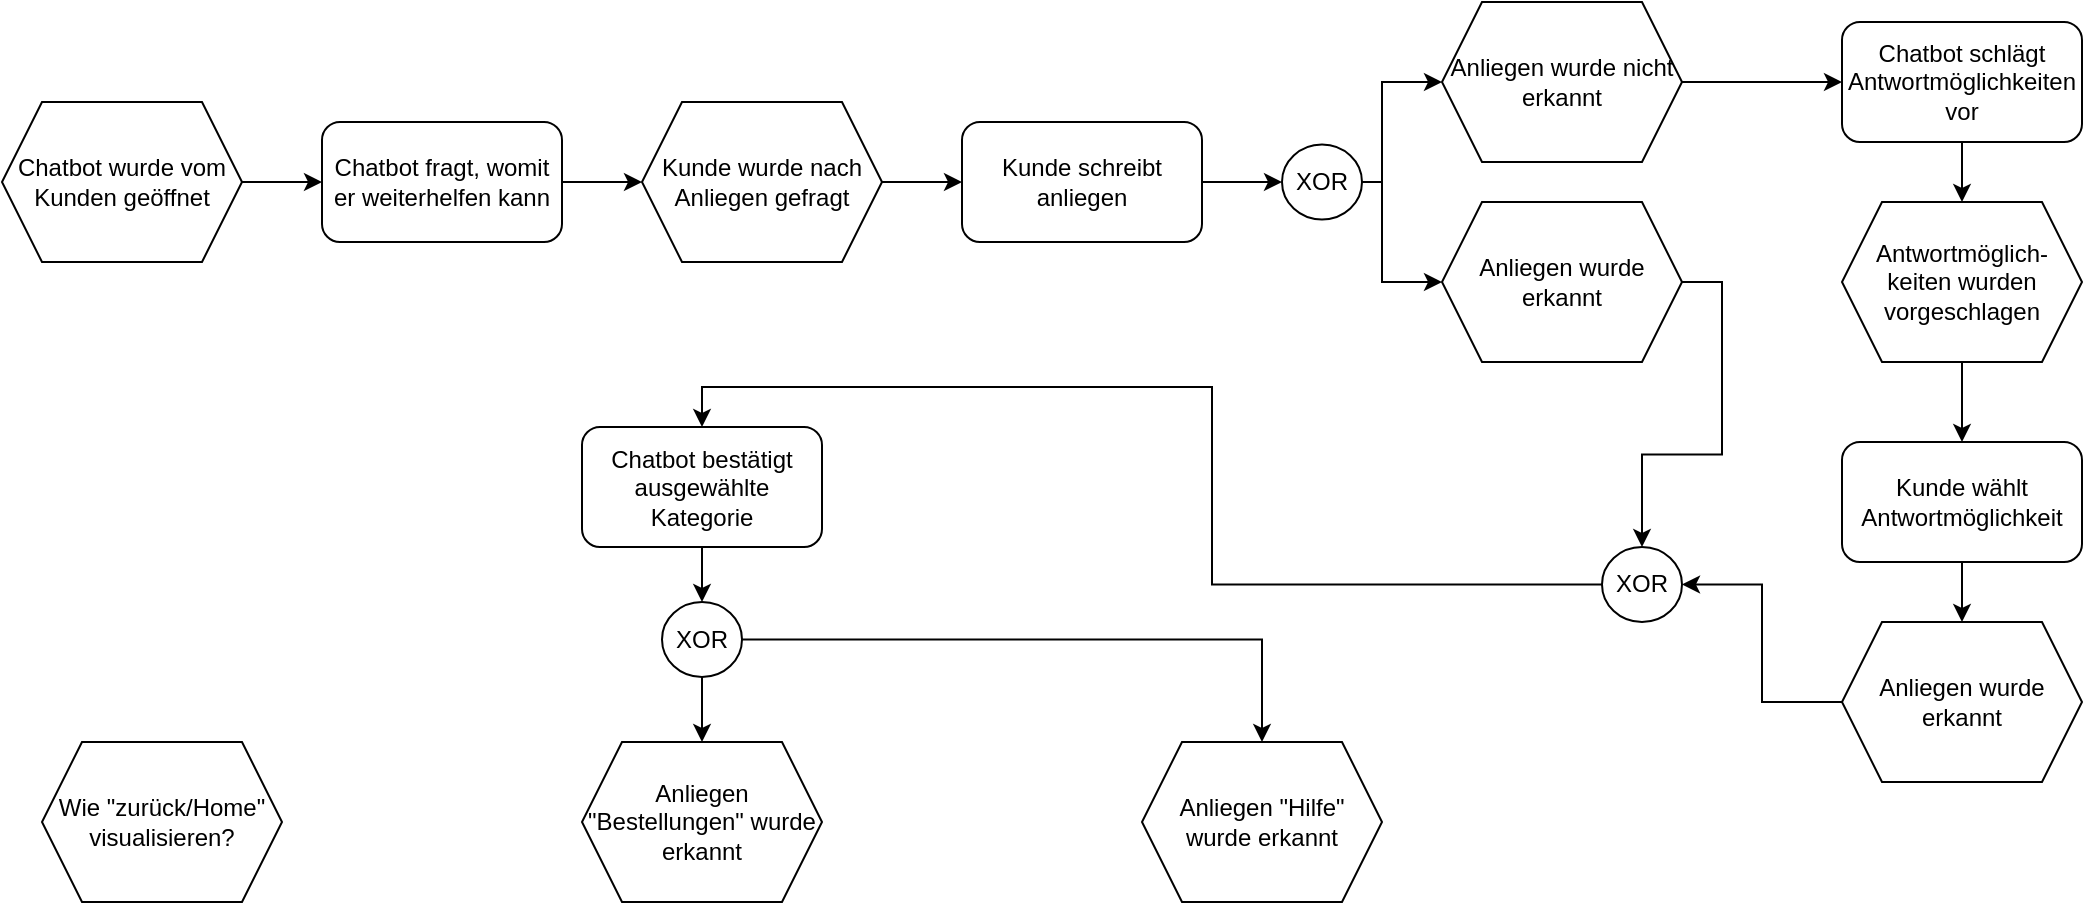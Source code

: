 <mxfile version="21.2.8" type="device">
  <diagram id="C5RBs43oDa-KdzZeNtuy" name="Page-1">
    <mxGraphModel dx="1235" dy="740" grid="1" gridSize="10" guides="1" tooltips="1" connect="1" arrows="1" fold="1" page="1" pageScale="1" pageWidth="1169" pageHeight="827" math="0" shadow="0">
      <root>
        <mxCell id="WIyWlLk6GJQsqaUBKTNV-0" />
        <mxCell id="WIyWlLk6GJQsqaUBKTNV-1" parent="WIyWlLk6GJQsqaUBKTNV-0" />
        <mxCell id="Xqn5JptCFl6zPIFyJs8f-13" style="edgeStyle=orthogonalEdgeStyle;rounded=0;orthogonalLoop=1;jettySize=auto;html=1;exitX=1;exitY=0.5;exitDx=0;exitDy=0;entryX=0;entryY=0.5;entryDx=0;entryDy=0;" parent="WIyWlLk6GJQsqaUBKTNV-1" source="8T_qudzMNU26d2NQ7qNU-0" target="8T_qudzMNU26d2NQ7qNU-2" edge="1">
          <mxGeometry relative="1" as="geometry" />
        </mxCell>
        <mxCell id="8T_qudzMNU26d2NQ7qNU-0" value="Chatbot wurde vom Kunden geöffnet" style="shape=hexagon;perimeter=hexagonPerimeter2;whiteSpace=wrap;html=1;fixedSize=1;" parent="WIyWlLk6GJQsqaUBKTNV-1" vertex="1">
          <mxGeometry x="40" y="60" width="120" height="80" as="geometry" />
        </mxCell>
        <mxCell id="Xqn5JptCFl6zPIFyJs8f-15" style="edgeStyle=orthogonalEdgeStyle;rounded=0;orthogonalLoop=1;jettySize=auto;html=1;exitX=1;exitY=0.5;exitDx=0;exitDy=0;entryX=0;entryY=0.5;entryDx=0;entryDy=0;" parent="WIyWlLk6GJQsqaUBKTNV-1" source="8T_qudzMNU26d2NQ7qNU-1" target="Xqn5JptCFl6zPIFyJs8f-0" edge="1">
          <mxGeometry relative="1" as="geometry" />
        </mxCell>
        <mxCell id="8T_qudzMNU26d2NQ7qNU-1" value="Kunde wurde nach Anliegen gefragt" style="shape=hexagon;perimeter=hexagonPerimeter2;whiteSpace=wrap;html=1;fixedSize=1;" parent="WIyWlLk6GJQsqaUBKTNV-1" vertex="1">
          <mxGeometry x="360" y="60" width="120" height="80" as="geometry" />
        </mxCell>
        <mxCell id="Xqn5JptCFl6zPIFyJs8f-14" style="edgeStyle=orthogonalEdgeStyle;rounded=0;orthogonalLoop=1;jettySize=auto;html=1;exitX=1;exitY=0.5;exitDx=0;exitDy=0;entryX=0;entryY=0.5;entryDx=0;entryDy=0;" parent="WIyWlLk6GJQsqaUBKTNV-1" source="8T_qudzMNU26d2NQ7qNU-2" target="8T_qudzMNU26d2NQ7qNU-1" edge="1">
          <mxGeometry relative="1" as="geometry" />
        </mxCell>
        <mxCell id="8T_qudzMNU26d2NQ7qNU-2" value="Chatbot fragt, womit er weiterhelfen kann" style="rounded=1;whiteSpace=wrap;html=1;" parent="WIyWlLk6GJQsqaUBKTNV-1" vertex="1">
          <mxGeometry x="200" y="70" width="120" height="60" as="geometry" />
        </mxCell>
        <mxCell id="Xqn5JptCFl6zPIFyJs8f-10" value="" style="edgeStyle=orthogonalEdgeStyle;rounded=0;orthogonalLoop=1;jettySize=auto;html=1;" parent="WIyWlLk6GJQsqaUBKTNV-1" source="Xqn5JptCFl6zPIFyJs8f-0" target="Xqn5JptCFl6zPIFyJs8f-9" edge="1">
          <mxGeometry relative="1" as="geometry" />
        </mxCell>
        <mxCell id="Xqn5JptCFl6zPIFyJs8f-0" value="Kunde schreibt anliegen" style="rounded=1;whiteSpace=wrap;html=1;" parent="WIyWlLk6GJQsqaUBKTNV-1" vertex="1">
          <mxGeometry x="520" y="70" width="120" height="60" as="geometry" />
        </mxCell>
        <mxCell id="Xqn5JptCFl6zPIFyJs8f-2" value="Anliegen &quot;Bestellungen&quot; wurde erkannt" style="shape=hexagon;perimeter=hexagonPerimeter2;whiteSpace=wrap;html=1;fixedSize=1;" parent="WIyWlLk6GJQsqaUBKTNV-1" vertex="1">
          <mxGeometry x="330" y="380" width="120" height="80" as="geometry" />
        </mxCell>
        <mxCell id="Xqn5JptCFl6zPIFyJs8f-36" style="edgeStyle=orthogonalEdgeStyle;rounded=0;orthogonalLoop=1;jettySize=auto;html=1;exitX=1;exitY=0.5;exitDx=0;exitDy=0;entryX=0.5;entryY=0;entryDx=0;entryDy=0;" parent="WIyWlLk6GJQsqaUBKTNV-1" source="Xqn5JptCFl6zPIFyJs8f-4" target="Xqn5JptCFl6zPIFyJs8f-34" edge="1">
          <mxGeometry relative="1" as="geometry" />
        </mxCell>
        <mxCell id="Xqn5JptCFl6zPIFyJs8f-4" value="Anliegen wurde erkannt" style="shape=hexagon;perimeter=hexagonPerimeter2;whiteSpace=wrap;html=1;fixedSize=1;" parent="WIyWlLk6GJQsqaUBKTNV-1" vertex="1">
          <mxGeometry x="760" y="110" width="120" height="80" as="geometry" />
        </mxCell>
        <mxCell id="Xqn5JptCFl6zPIFyJs8f-26" style="edgeStyle=orthogonalEdgeStyle;rounded=0;orthogonalLoop=1;jettySize=auto;html=1;exitX=1;exitY=0.5;exitDx=0;exitDy=0;entryX=0;entryY=0.5;entryDx=0;entryDy=0;" parent="WIyWlLk6GJQsqaUBKTNV-1" source="Xqn5JptCFl6zPIFyJs8f-5" target="Xqn5JptCFl6zPIFyJs8f-24" edge="1">
          <mxGeometry relative="1" as="geometry" />
        </mxCell>
        <mxCell id="Xqn5JptCFl6zPIFyJs8f-5" value="Anliegen wurde nicht erkannt" style="shape=hexagon;perimeter=hexagonPerimeter2;whiteSpace=wrap;html=1;fixedSize=1;" parent="WIyWlLk6GJQsqaUBKTNV-1" vertex="1">
          <mxGeometry x="760" y="10" width="120" height="80" as="geometry" />
        </mxCell>
        <mxCell id="Xqn5JptCFl6zPIFyJs8f-21" style="edgeStyle=orthogonalEdgeStyle;rounded=0;orthogonalLoop=1;jettySize=auto;html=1;exitX=1;exitY=0.5;exitDx=0;exitDy=0;entryX=0;entryY=0.5;entryDx=0;entryDy=0;" parent="WIyWlLk6GJQsqaUBKTNV-1" source="Xqn5JptCFl6zPIFyJs8f-9" target="Xqn5JptCFl6zPIFyJs8f-5" edge="1">
          <mxGeometry relative="1" as="geometry">
            <Array as="points">
              <mxPoint x="730" y="100" />
              <mxPoint x="730" y="50" />
            </Array>
          </mxGeometry>
        </mxCell>
        <mxCell id="Xqn5JptCFl6zPIFyJs8f-22" style="edgeStyle=orthogonalEdgeStyle;rounded=0;orthogonalLoop=1;jettySize=auto;html=1;exitX=1;exitY=0.5;exitDx=0;exitDy=0;entryX=0;entryY=0.5;entryDx=0;entryDy=0;" parent="WIyWlLk6GJQsqaUBKTNV-1" source="Xqn5JptCFl6zPIFyJs8f-9" target="Xqn5JptCFl6zPIFyJs8f-4" edge="1">
          <mxGeometry relative="1" as="geometry">
            <Array as="points">
              <mxPoint x="730" y="100" />
              <mxPoint x="730" y="150" />
            </Array>
          </mxGeometry>
        </mxCell>
        <mxCell id="Xqn5JptCFl6zPIFyJs8f-9" value="XOR" style="ellipse;whiteSpace=wrap;html=1;rounded=1;" parent="WIyWlLk6GJQsqaUBKTNV-1" vertex="1">
          <mxGeometry x="680" y="81.25" width="40" height="37.5" as="geometry" />
        </mxCell>
        <mxCell id="Xqn5JptCFl6zPIFyJs8f-27" style="edgeStyle=orthogonalEdgeStyle;rounded=0;orthogonalLoop=1;jettySize=auto;html=1;exitX=0.5;exitY=1;exitDx=0;exitDy=0;entryX=0.5;entryY=0;entryDx=0;entryDy=0;" parent="WIyWlLk6GJQsqaUBKTNV-1" source="Xqn5JptCFl6zPIFyJs8f-24" target="Xqn5JptCFl6zPIFyJs8f-25" edge="1">
          <mxGeometry relative="1" as="geometry" />
        </mxCell>
        <mxCell id="Xqn5JptCFl6zPIFyJs8f-24" value="Chatbot schlägt Antwortmöglichkeiten vor" style="rounded=1;whiteSpace=wrap;html=1;" parent="WIyWlLk6GJQsqaUBKTNV-1" vertex="1">
          <mxGeometry x="960" y="20" width="120" height="60" as="geometry" />
        </mxCell>
        <mxCell id="Xqn5JptCFl6zPIFyJs8f-30" style="edgeStyle=orthogonalEdgeStyle;rounded=0;orthogonalLoop=1;jettySize=auto;html=1;exitX=0.5;exitY=1;exitDx=0;exitDy=0;entryX=0.5;entryY=0;entryDx=0;entryDy=0;" parent="WIyWlLk6GJQsqaUBKTNV-1" source="Xqn5JptCFl6zPIFyJs8f-25" target="Xqn5JptCFl6zPIFyJs8f-28" edge="1">
          <mxGeometry relative="1" as="geometry" />
        </mxCell>
        <mxCell id="Xqn5JptCFl6zPIFyJs8f-25" value="Antwortmöglich-keiten wurden vorgeschlagen" style="shape=hexagon;perimeter=hexagonPerimeter2;whiteSpace=wrap;html=1;fixedSize=1;" parent="WIyWlLk6GJQsqaUBKTNV-1" vertex="1">
          <mxGeometry x="960" y="110" width="120" height="80" as="geometry" />
        </mxCell>
        <mxCell id="Xqn5JptCFl6zPIFyJs8f-31" style="edgeStyle=orthogonalEdgeStyle;rounded=0;orthogonalLoop=1;jettySize=auto;html=1;exitX=0.5;exitY=1;exitDx=0;exitDy=0;entryX=0.5;entryY=0;entryDx=0;entryDy=0;" parent="WIyWlLk6GJQsqaUBKTNV-1" source="Xqn5JptCFl6zPIFyJs8f-28" target="Xqn5JptCFl6zPIFyJs8f-29" edge="1">
          <mxGeometry relative="1" as="geometry" />
        </mxCell>
        <mxCell id="Xqn5JptCFl6zPIFyJs8f-28" value="Kunde wählt Antwortmöglichkeit" style="rounded=1;whiteSpace=wrap;html=1;" parent="WIyWlLk6GJQsqaUBKTNV-1" vertex="1">
          <mxGeometry x="960" y="230" width="120" height="60" as="geometry" />
        </mxCell>
        <mxCell id="Xqn5JptCFl6zPIFyJs8f-35" style="edgeStyle=orthogonalEdgeStyle;rounded=0;orthogonalLoop=1;jettySize=auto;html=1;exitX=0;exitY=0.5;exitDx=0;exitDy=0;entryX=1;entryY=0.5;entryDx=0;entryDy=0;" parent="WIyWlLk6GJQsqaUBKTNV-1" source="Xqn5JptCFl6zPIFyJs8f-29" target="Xqn5JptCFl6zPIFyJs8f-34" edge="1">
          <mxGeometry relative="1" as="geometry" />
        </mxCell>
        <mxCell id="Xqn5JptCFl6zPIFyJs8f-29" value="Anliegen wurde erkannt" style="shape=hexagon;perimeter=hexagonPerimeter2;whiteSpace=wrap;html=1;fixedSize=1;" parent="WIyWlLk6GJQsqaUBKTNV-1" vertex="1">
          <mxGeometry x="960" y="320" width="120" height="80" as="geometry" />
        </mxCell>
        <mxCell id="Xqn5JptCFl6zPIFyJs8f-42" style="edgeStyle=orthogonalEdgeStyle;rounded=0;orthogonalLoop=1;jettySize=auto;html=1;exitX=0.5;exitY=1;exitDx=0;exitDy=0;entryX=0.5;entryY=0;entryDx=0;entryDy=0;" parent="WIyWlLk6GJQsqaUBKTNV-1" source="Xqn5JptCFl6zPIFyJs8f-32" target="Xqn5JptCFl6zPIFyJs8f-41" edge="1">
          <mxGeometry relative="1" as="geometry" />
        </mxCell>
        <mxCell id="Xqn5JptCFl6zPIFyJs8f-32" value="Chatbot bestätigt ausgewählte Kategorie" style="rounded=1;whiteSpace=wrap;html=1;" parent="WIyWlLk6GJQsqaUBKTNV-1" vertex="1">
          <mxGeometry x="330" y="222.5" width="120" height="60" as="geometry" />
        </mxCell>
        <mxCell id="Xqn5JptCFl6zPIFyJs8f-37" style="edgeStyle=orthogonalEdgeStyle;rounded=0;orthogonalLoop=1;jettySize=auto;html=1;exitX=0;exitY=0.5;exitDx=0;exitDy=0;entryX=0.5;entryY=0;entryDx=0;entryDy=0;" parent="WIyWlLk6GJQsqaUBKTNV-1" source="Xqn5JptCFl6zPIFyJs8f-34" target="Xqn5JptCFl6zPIFyJs8f-32" edge="1">
          <mxGeometry relative="1" as="geometry" />
        </mxCell>
        <mxCell id="Xqn5JptCFl6zPIFyJs8f-34" value="XOR" style="ellipse;whiteSpace=wrap;html=1;rounded=1;" parent="WIyWlLk6GJQsqaUBKTNV-1" vertex="1">
          <mxGeometry x="840" y="282.5" width="40" height="37.5" as="geometry" />
        </mxCell>
        <mxCell id="Xqn5JptCFl6zPIFyJs8f-38" value="Anliegen &quot;Hilfe&quot; wurde erkannt" style="shape=hexagon;perimeter=hexagonPerimeter2;whiteSpace=wrap;html=1;fixedSize=1;" parent="WIyWlLk6GJQsqaUBKTNV-1" vertex="1">
          <mxGeometry x="610" y="380" width="120" height="80" as="geometry" />
        </mxCell>
        <mxCell id="Xqn5JptCFl6zPIFyJs8f-39" value="Wie &quot;zurück/Home&quot; visualisieren?" style="shape=hexagon;perimeter=hexagonPerimeter2;whiteSpace=wrap;html=1;fixedSize=1;" parent="WIyWlLk6GJQsqaUBKTNV-1" vertex="1">
          <mxGeometry x="60" y="380" width="120" height="80" as="geometry" />
        </mxCell>
        <mxCell id="Xqn5JptCFl6zPIFyJs8f-43" style="edgeStyle=orthogonalEdgeStyle;rounded=0;orthogonalLoop=1;jettySize=auto;html=1;exitX=0.5;exitY=1;exitDx=0;exitDy=0;entryX=0.5;entryY=0;entryDx=0;entryDy=0;" parent="WIyWlLk6GJQsqaUBKTNV-1" source="Xqn5JptCFl6zPIFyJs8f-41" target="Xqn5JptCFl6zPIFyJs8f-2" edge="1">
          <mxGeometry relative="1" as="geometry" />
        </mxCell>
        <mxCell id="Xqn5JptCFl6zPIFyJs8f-44" style="edgeStyle=orthogonalEdgeStyle;rounded=0;orthogonalLoop=1;jettySize=auto;html=1;exitX=1;exitY=0.5;exitDx=0;exitDy=0;entryX=0.5;entryY=0;entryDx=0;entryDy=0;" parent="WIyWlLk6GJQsqaUBKTNV-1" source="Xqn5JptCFl6zPIFyJs8f-41" target="Xqn5JptCFl6zPIFyJs8f-38" edge="1">
          <mxGeometry relative="1" as="geometry" />
        </mxCell>
        <mxCell id="Xqn5JptCFl6zPIFyJs8f-41" value="XOR" style="ellipse;whiteSpace=wrap;html=1;rounded=1;" parent="WIyWlLk6GJQsqaUBKTNV-1" vertex="1">
          <mxGeometry x="370" y="310" width="40" height="37.5" as="geometry" />
        </mxCell>
      </root>
    </mxGraphModel>
  </diagram>
</mxfile>
